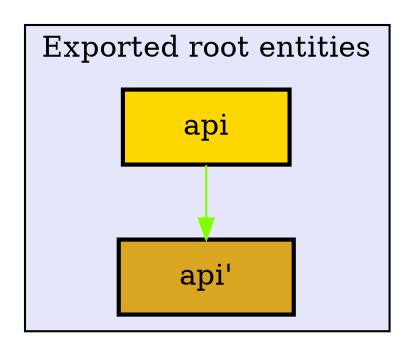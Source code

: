 digraph "Levels within Thentos.Backend.Api.Purescript" {
    node [margin="0.4,0.1"
         ,style=filled];
    subgraph cluster_0 {
        graph [label="Exported root entities"
              ,style=filled
              ,fillcolor=lavender];
        1 [label=api
          ,shape=box
          ,fillcolor=gold
          ,style="filled,bold"];
        2 [label="api'"
          ,shape=box
          ,fillcolor=goldenrod
          ,style="filled,bold"];
    }
    1 -> 2 [penwidth=1
           ,color=chartreuse];
}
